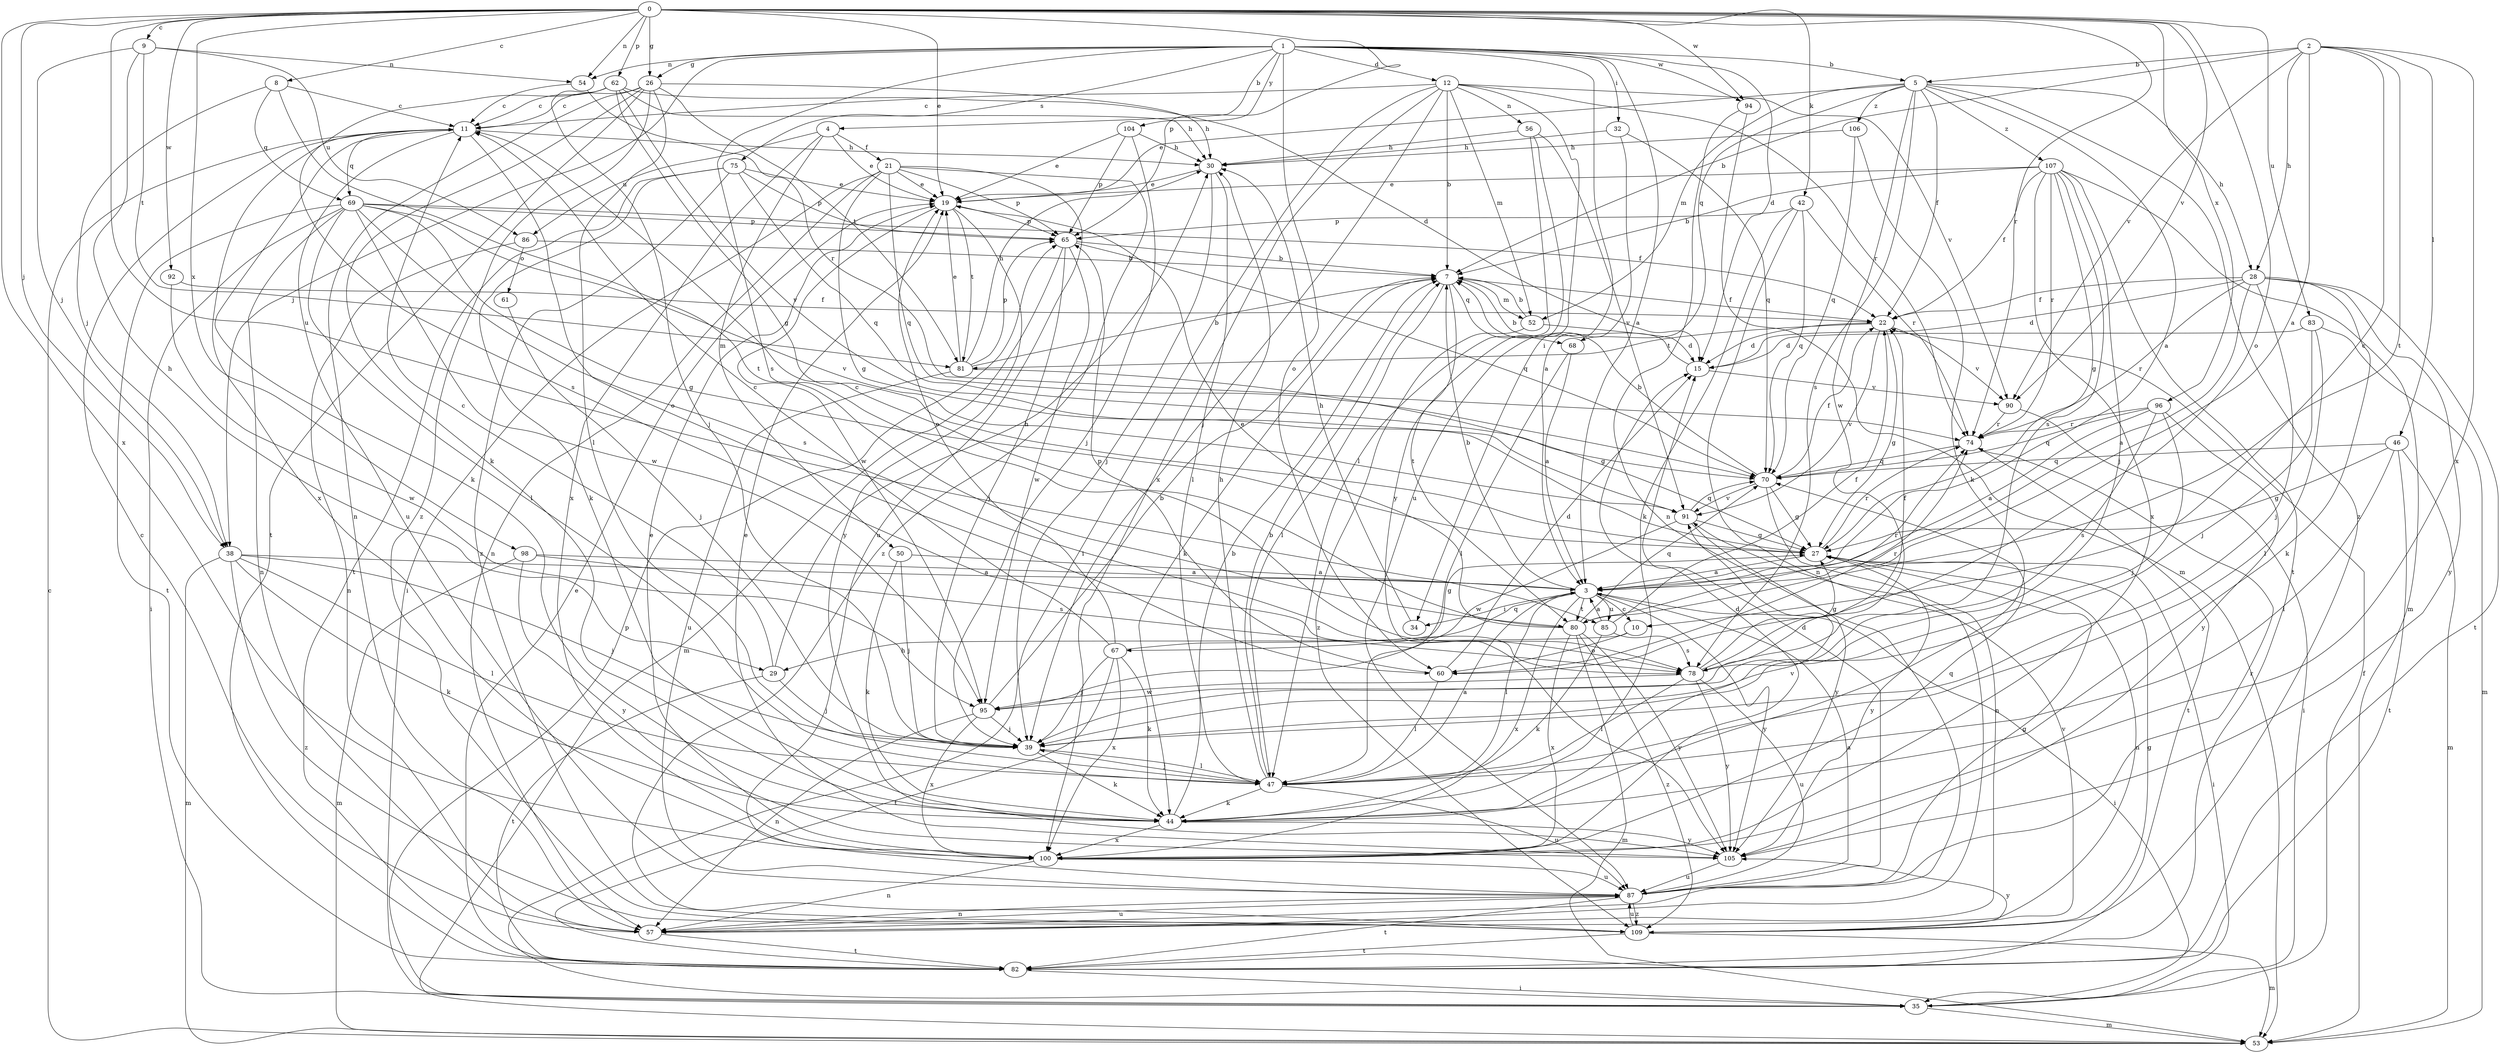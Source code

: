 strict digraph  {
0;
1;
2;
3;
4;
5;
7;
8;
9;
10;
11;
12;
15;
19;
21;
22;
26;
27;
28;
29;
30;
32;
34;
35;
38;
39;
42;
44;
46;
47;
50;
52;
53;
54;
56;
57;
60;
61;
62;
65;
67;
68;
69;
70;
74;
75;
78;
80;
81;
82;
83;
85;
86;
87;
90;
91;
92;
94;
95;
96;
98;
100;
104;
105;
106;
107;
109;
0 -> 8  [label=c];
0 -> 9  [label=c];
0 -> 19  [label=e];
0 -> 26  [label=g];
0 -> 38  [label=j];
0 -> 42  [label=k];
0 -> 54  [label=n];
0 -> 60  [label=o];
0 -> 62  [label=p];
0 -> 65  [label=p];
0 -> 74  [label=r];
0 -> 83  [label=u];
0 -> 85  [label=u];
0 -> 90  [label=v];
0 -> 92  [label=w];
0 -> 94  [label=w];
0 -> 96  [label=x];
0 -> 98  [label=x];
0 -> 100  [label=x];
1 -> 3  [label=a];
1 -> 4  [label=b];
1 -> 5  [label=b];
1 -> 12  [label=d];
1 -> 15  [label=d];
1 -> 26  [label=g];
1 -> 32  [label=i];
1 -> 34  [label=i];
1 -> 38  [label=j];
1 -> 54  [label=n];
1 -> 60  [label=o];
1 -> 75  [label=s];
1 -> 78  [label=s];
1 -> 94  [label=w];
1 -> 104  [label=y];
2 -> 3  [label=a];
2 -> 5  [label=b];
2 -> 7  [label=b];
2 -> 10  [label=c];
2 -> 28  [label=h];
2 -> 46  [label=l];
2 -> 80  [label=t];
2 -> 90  [label=v];
2 -> 100  [label=x];
3 -> 7  [label=b];
3 -> 10  [label=c];
3 -> 34  [label=i];
3 -> 35  [label=i];
3 -> 47  [label=l];
3 -> 67  [label=q];
3 -> 80  [label=t];
3 -> 85  [label=u];
3 -> 100  [label=x];
3 -> 105  [label=y];
4 -> 19  [label=e];
4 -> 21  [label=f];
4 -> 50  [label=m];
4 -> 86  [label=u];
4 -> 100  [label=x];
5 -> 3  [label=a];
5 -> 19  [label=e];
5 -> 22  [label=f];
5 -> 28  [label=h];
5 -> 52  [label=m];
5 -> 68  [label=q];
5 -> 78  [label=s];
5 -> 95  [label=w];
5 -> 106  [label=z];
5 -> 107  [label=z];
5 -> 109  [label=z];
7 -> 22  [label=f];
7 -> 44  [label=k];
7 -> 47  [label=l];
7 -> 52  [label=m];
7 -> 68  [label=q];
7 -> 80  [label=t];
8 -> 11  [label=c];
8 -> 38  [label=j];
8 -> 69  [label=q];
8 -> 80  [label=t];
9 -> 29  [label=h];
9 -> 38  [label=j];
9 -> 54  [label=n];
9 -> 81  [label=t];
9 -> 86  [label=u];
10 -> 29  [label=h];
10 -> 60  [label=o];
11 -> 30  [label=h];
11 -> 44  [label=k];
11 -> 60  [label=o];
11 -> 69  [label=q];
11 -> 87  [label=u];
11 -> 100  [label=x];
12 -> 7  [label=b];
12 -> 11  [label=c];
12 -> 35  [label=i];
12 -> 39  [label=j];
12 -> 52  [label=m];
12 -> 56  [label=n];
12 -> 74  [label=r];
12 -> 87  [label=u];
12 -> 90  [label=v];
12 -> 100  [label=x];
15 -> 7  [label=b];
15 -> 90  [label=v];
19 -> 65  [label=p];
19 -> 81  [label=t];
19 -> 95  [label=w];
19 -> 105  [label=y];
21 -> 19  [label=e];
21 -> 27  [label=g];
21 -> 35  [label=i];
21 -> 57  [label=n];
21 -> 65  [label=p];
21 -> 70  [label=q];
21 -> 87  [label=u];
21 -> 109  [label=z];
22 -> 15  [label=d];
22 -> 27  [label=g];
22 -> 81  [label=t];
22 -> 90  [label=v];
22 -> 91  [label=v];
26 -> 11  [label=c];
26 -> 30  [label=h];
26 -> 44  [label=k];
26 -> 47  [label=l];
26 -> 57  [label=n];
26 -> 81  [label=t];
26 -> 82  [label=t];
26 -> 109  [label=z];
27 -> 3  [label=a];
27 -> 35  [label=i];
27 -> 57  [label=n];
27 -> 74  [label=r];
27 -> 105  [label=y];
28 -> 3  [label=a];
28 -> 15  [label=d];
28 -> 22  [label=f];
28 -> 39  [label=j];
28 -> 44  [label=k];
28 -> 74  [label=r];
28 -> 82  [label=t];
28 -> 105  [label=y];
29 -> 11  [label=c];
29 -> 30  [label=h];
29 -> 39  [label=j];
29 -> 82  [label=t];
30 -> 19  [label=e];
30 -> 39  [label=j];
30 -> 47  [label=l];
32 -> 3  [label=a];
32 -> 30  [label=h];
32 -> 70  [label=q];
34 -> 30  [label=h];
35 -> 22  [label=f];
35 -> 53  [label=m];
35 -> 65  [label=p];
38 -> 3  [label=a];
38 -> 39  [label=j];
38 -> 44  [label=k];
38 -> 47  [label=l];
38 -> 53  [label=m];
38 -> 109  [label=z];
39 -> 44  [label=k];
39 -> 47  [label=l];
42 -> 44  [label=k];
42 -> 57  [label=n];
42 -> 65  [label=p];
42 -> 70  [label=q];
42 -> 74  [label=r];
44 -> 7  [label=b];
44 -> 91  [label=v];
44 -> 100  [label=x];
44 -> 105  [label=y];
46 -> 27  [label=g];
46 -> 47  [label=l];
46 -> 53  [label=m];
46 -> 70  [label=q];
46 -> 82  [label=t];
47 -> 3  [label=a];
47 -> 7  [label=b];
47 -> 30  [label=h];
47 -> 39  [label=j];
47 -> 44  [label=k];
47 -> 87  [label=u];
50 -> 3  [label=a];
50 -> 39  [label=j];
50 -> 44  [label=k];
52 -> 7  [label=b];
52 -> 15  [label=d];
52 -> 109  [label=z];
53 -> 11  [label=c];
54 -> 11  [label=c];
54 -> 74  [label=r];
56 -> 30  [label=h];
56 -> 47  [label=l];
56 -> 91  [label=v];
56 -> 105  [label=y];
57 -> 11  [label=c];
57 -> 82  [label=t];
57 -> 87  [label=u];
60 -> 15  [label=d];
60 -> 47  [label=l];
60 -> 65  [label=p];
60 -> 74  [label=r];
61 -> 39  [label=j];
62 -> 11  [label=c];
62 -> 15  [label=d];
62 -> 27  [label=g];
62 -> 30  [label=h];
62 -> 39  [label=j];
62 -> 78  [label=s];
62 -> 91  [label=v];
65 -> 7  [label=b];
65 -> 39  [label=j];
65 -> 53  [label=m];
65 -> 70  [label=q];
65 -> 95  [label=w];
67 -> 11  [label=c];
67 -> 19  [label=e];
67 -> 27  [label=g];
67 -> 39  [label=j];
67 -> 44  [label=k];
67 -> 82  [label=t];
67 -> 100  [label=x];
68 -> 3  [label=a];
68 -> 47  [label=l];
69 -> 22  [label=f];
69 -> 27  [label=g];
69 -> 35  [label=i];
69 -> 47  [label=l];
69 -> 57  [label=n];
69 -> 65  [label=p];
69 -> 78  [label=s];
69 -> 82  [label=t];
69 -> 91  [label=v];
69 -> 95  [label=w];
70 -> 7  [label=b];
70 -> 22  [label=f];
70 -> 27  [label=g];
70 -> 57  [label=n];
70 -> 91  [label=v];
74 -> 70  [label=q];
74 -> 82  [label=t];
75 -> 19  [label=e];
75 -> 44  [label=k];
75 -> 65  [label=p];
75 -> 70  [label=q];
75 -> 82  [label=t];
75 -> 109  [label=z];
78 -> 22  [label=f];
78 -> 27  [label=g];
78 -> 47  [label=l];
78 -> 87  [label=u];
78 -> 95  [label=w];
78 -> 105  [label=y];
80 -> 11  [label=c];
80 -> 19  [label=e];
80 -> 53  [label=m];
80 -> 70  [label=q];
80 -> 74  [label=r];
80 -> 100  [label=x];
80 -> 105  [label=y];
80 -> 109  [label=z];
81 -> 7  [label=b];
81 -> 19  [label=e];
81 -> 27  [label=g];
81 -> 30  [label=h];
81 -> 65  [label=p];
81 -> 87  [label=u];
82 -> 19  [label=e];
82 -> 35  [label=i];
83 -> 15  [label=d];
83 -> 39  [label=j];
83 -> 47  [label=l];
83 -> 53  [label=m];
85 -> 3  [label=a];
85 -> 22  [label=f];
85 -> 44  [label=k];
85 -> 78  [label=s];
86 -> 7  [label=b];
86 -> 57  [label=n];
86 -> 61  [label=o];
87 -> 3  [label=a];
87 -> 15  [label=d];
87 -> 27  [label=g];
87 -> 57  [label=n];
87 -> 74  [label=r];
87 -> 82  [label=t];
87 -> 109  [label=z];
90 -> 35  [label=i];
90 -> 74  [label=r];
91 -> 27  [label=g];
91 -> 70  [label=q];
91 -> 95  [label=w];
91 -> 105  [label=y];
92 -> 22  [label=f];
92 -> 95  [label=w];
94 -> 53  [label=m];
94 -> 57  [label=n];
95 -> 7  [label=b];
95 -> 39  [label=j];
95 -> 57  [label=n];
95 -> 100  [label=x];
96 -> 3  [label=a];
96 -> 39  [label=j];
96 -> 70  [label=q];
96 -> 74  [label=r];
96 -> 78  [label=s];
96 -> 105  [label=y];
98 -> 3  [label=a];
98 -> 53  [label=m];
98 -> 78  [label=s];
98 -> 105  [label=y];
100 -> 15  [label=d];
100 -> 19  [label=e];
100 -> 57  [label=n];
100 -> 70  [label=q];
100 -> 87  [label=u];
104 -> 19  [label=e];
104 -> 30  [label=h];
104 -> 39  [label=j];
104 -> 65  [label=p];
105 -> 19  [label=e];
105 -> 87  [label=u];
106 -> 30  [label=h];
106 -> 44  [label=k];
106 -> 70  [label=q];
107 -> 7  [label=b];
107 -> 19  [label=e];
107 -> 22  [label=f];
107 -> 27  [label=g];
107 -> 39  [label=j];
107 -> 53  [label=m];
107 -> 74  [label=r];
107 -> 78  [label=s];
107 -> 82  [label=t];
107 -> 100  [label=x];
109 -> 27  [label=g];
109 -> 53  [label=m];
109 -> 82  [label=t];
109 -> 87  [label=u];
109 -> 91  [label=v];
109 -> 105  [label=y];
}
